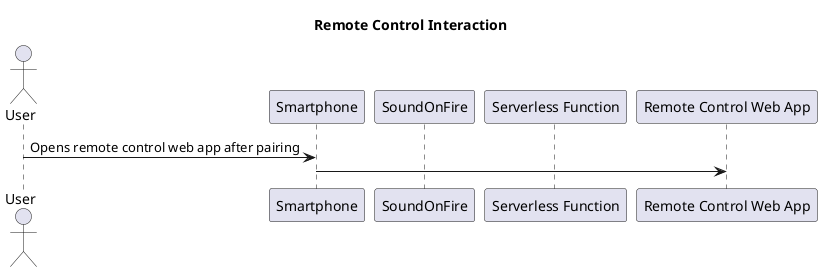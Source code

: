 @startuml
title "Remote Control Interaction"
actor User
participant "Smartphone"
participant "SoundOnFire"
participant "Serverless Function"
participant "Remote Control Web App"

"User" -> "Smartphone": Opens remote control web app after pairing
"Smartphone" -> "Remote Control Web App":

@enduml